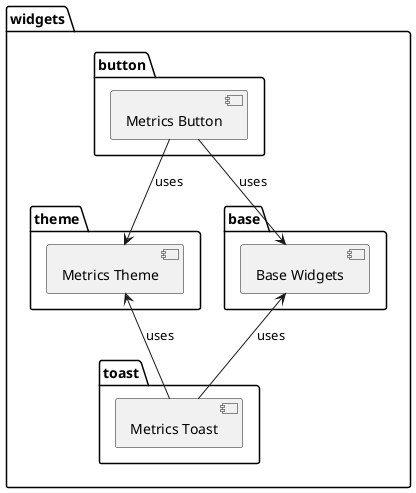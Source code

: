 @startuml metrics_widgets_structure_diagram

package "widgets" {
  
  package "theme" {
    [Metrics Theme]
  }

  package "base" {  
    [Base Widgets]
  }

  package "button" {
    [Metrics Button] --> [Base Widgets] : uses
    [Metrics Button] --> [Metrics Theme] : uses
  }

  package "toast" {
    [Metrics Toast] -up-> [Base Widgets] : uses
    [Metrics Toast] -up-> [Metrics Theme] : uses
  }
   
}

@enduml
